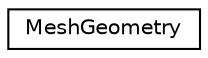 digraph "Graphical Class Hierarchy"
{
 // LATEX_PDF_SIZE
  edge [fontname="Helvetica",fontsize="10",labelfontname="Helvetica",labelfontsize="10"];
  node [fontname="Helvetica",fontsize="10",shape=record];
  rankdir="LR";
  Node0 [label="MeshGeometry",height=0.2,width=0.4,color="black", fillcolor="white", style="filled",URL="$struct_mesh_geometry.html",tooltip=" "];
}
